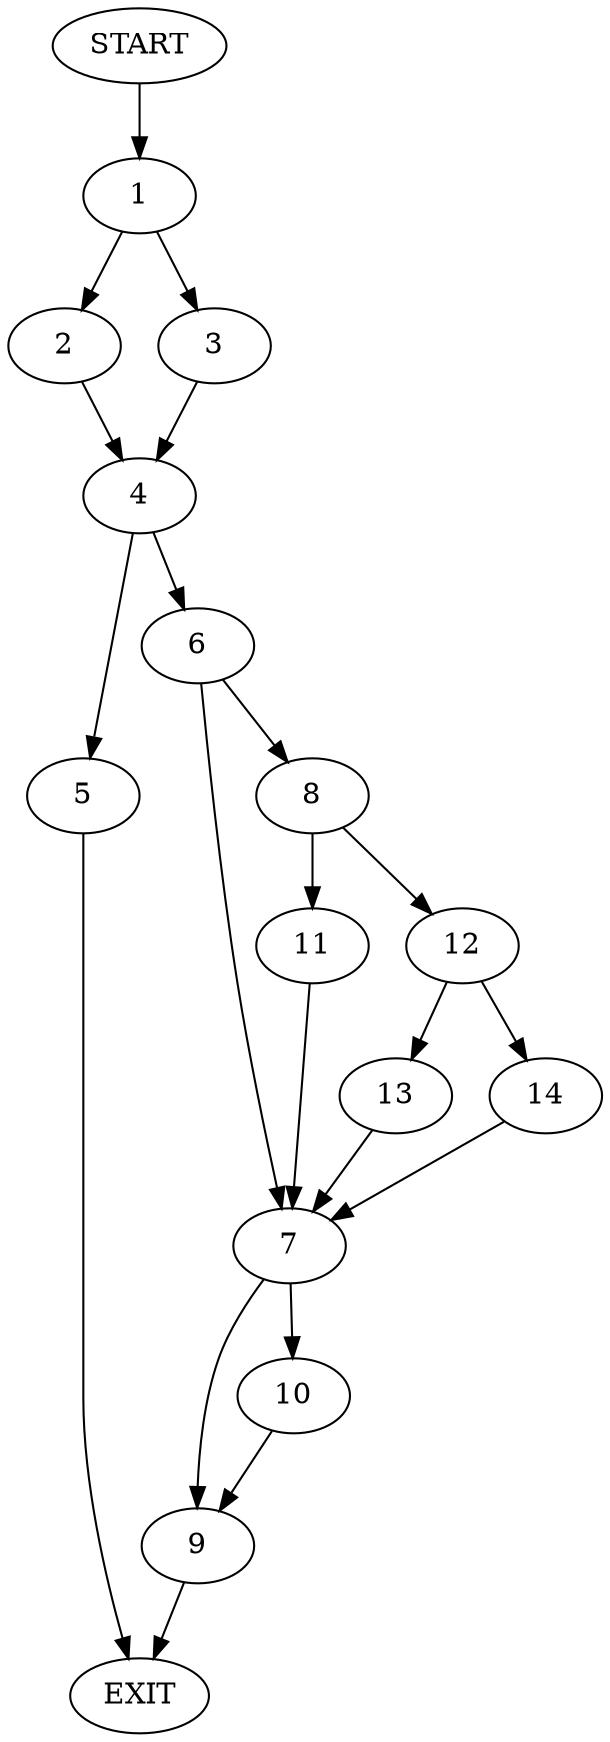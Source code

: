 digraph {
0 [label="START"]
15 [label="EXIT"]
0 -> 1
1 -> 2
1 -> 3
3 -> 4
2 -> 4
4 -> 5
4 -> 6
6 -> 7
6 -> 8
5 -> 15
7 -> 9
7 -> 10
8 -> 11
8 -> 12
12 -> 13
12 -> 14
11 -> 7
13 -> 7
14 -> 7
9 -> 15
10 -> 9
}
